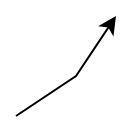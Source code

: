 <mxfile version="20.2.7" type="device"><diagram id="9nnsEpz47CavHM4MgtXE" name="Pagina-1"><mxGraphModel dx="1038" dy="547" grid="1" gridSize="10" guides="1" tooltips="1" connect="1" arrows="1" fold="1" page="1" pageScale="1" pageWidth="827" pageHeight="1169" math="0" shadow="0"><root><mxCell id="0"/><mxCell id="1" parent="0"/><mxCell id="AlhGsA0tOJDnqeUvodhf-1" value="" style="endArrow=classic;html=1;rounded=0;" edge="1" parent="1"><mxGeometry width="50" height="50" relative="1" as="geometry"><mxPoint x="390" y="310" as="sourcePoint"/><mxPoint x="440" y="260" as="targetPoint"/><Array as="points"><mxPoint x="420" y="290"/></Array></mxGeometry></mxCell></root></mxGraphModel></diagram></mxfile>
